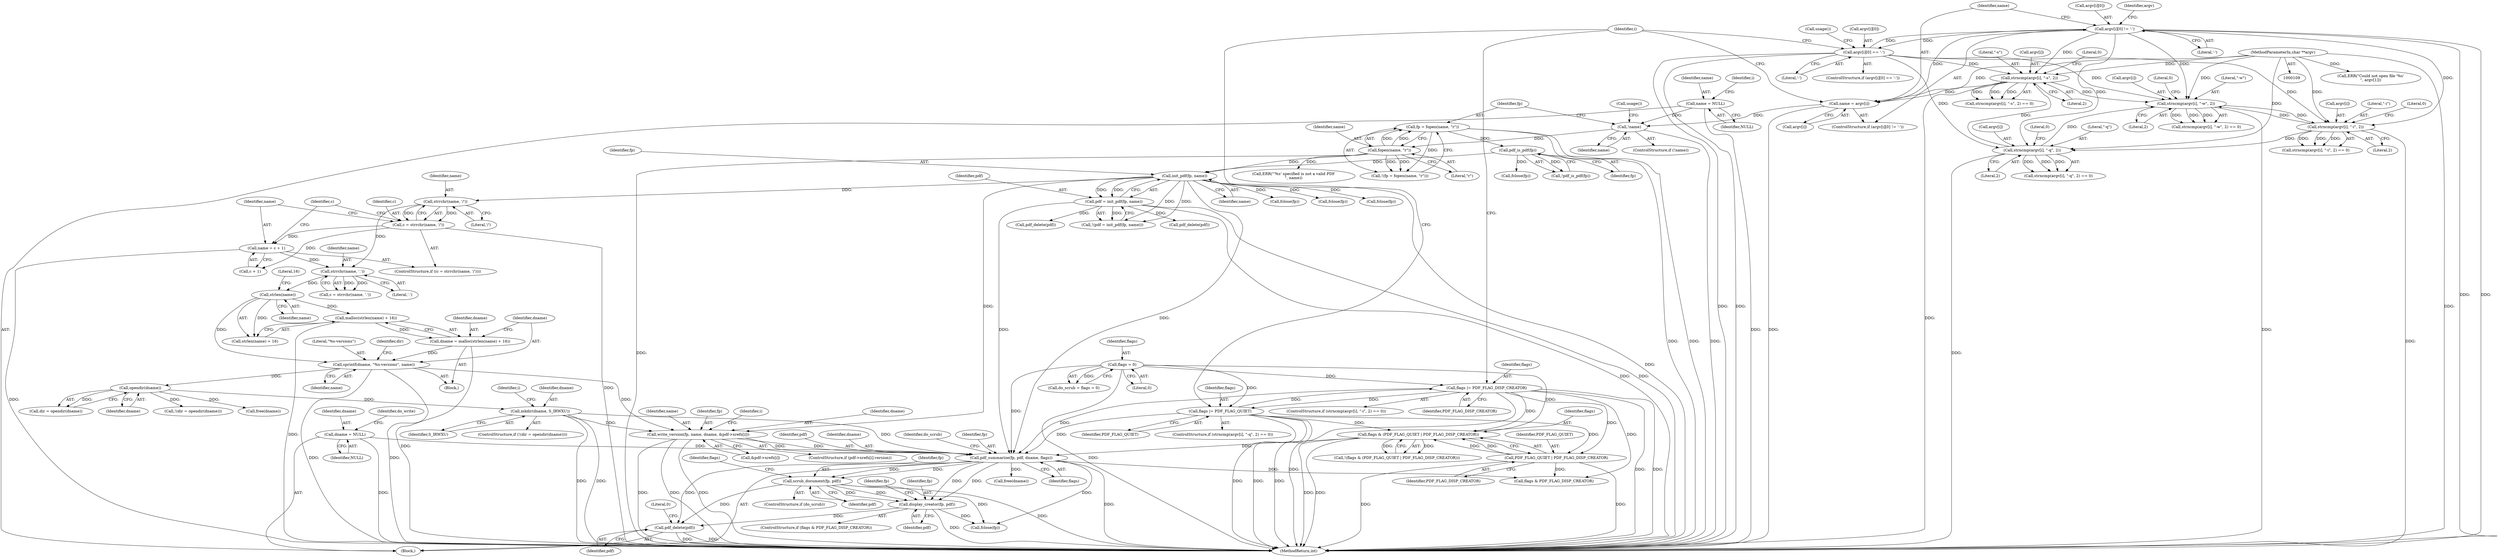 digraph "0_pdfresurrect_0c4120fffa3dffe97b95c486a120eded82afe8a6@API" {
"1000434" [label="(Call,pdf_delete(pdf))"];
"1000420" [label="(Call,scrub_document(fp, pdf))"];
"1000413" [label="(Call,pdf_summarize(fp, pdf, dname, flags))"];
"1000403" [label="(Call,write_version(fp, name, dname, &pdf->xrefs[i]))"];
"1000262" [label="(Call,init_pdf(fp, name))"];
"1000247" [label="(Call,pdf_is_pdf(fp))"];
"1000230" [label="(Call,fp = fopen(name, \"r\"))"];
"1000232" [label="(Call,fopen(name, \"r\"))"];
"1000225" [label="(Call,!name)"];
"1000209" [label="(Call,name = argv[i])"];
"1000190" [label="(Call,strncmp(argv[i], \"-s\", 2))"];
"1000177" [label="(Call,strncmp(argv[i], \"-q\", 2))"];
"1000216" [label="(Call,argv[i][0] == '-')"];
"1000202" [label="(Call,argv[i][0] != '-')"];
"1000164" [label="(Call,strncmp(argv[i], \"-i\", 2))"];
"1000151" [label="(Call,strncmp(argv[i], \"-w\", 2))"];
"1000111" [label="(MethodParameterIn,char **argv)"];
"1000136" [label="(Call,name = NULL)"];
"1000356" [label="(Call,sprintf(dname, \"%s-versions\", name))"];
"1000349" [label="(Call,dname = malloc(strlen(name) + 16))"];
"1000351" [label="(Call,malloc(strlen(name) + 16))"];
"1000353" [label="(Call,strlen(name))"];
"1000342" [label="(Call,strrchr(name, '.'))"];
"1000331" [label="(Call,strrchr(name, '/'))"];
"1000334" [label="(Call,name = c + 1)"];
"1000329" [label="(Call,c = strrchr(name, '/'))"];
"1000366" [label="(Call,mkdir(dname, S_IRWXU))"];
"1000364" [label="(Call,opendir(dname))"];
"1000260" [label="(Call,pdf = init_pdf(fp, name))"];
"1000322" [label="(Call,dname = NULL)"];
"1000171" [label="(Call,flags |= PDF_FLAG_DISP_CREATOR)"];
"1000184" [label="(Call,flags |= PDF_FLAG_QUIET)"];
"1000133" [label="(Call,flags = 0)"];
"1000303" [label="(Call,flags & (PDF_FLAG_QUIET | PDF_FLAG_DISP_CREATOR))"];
"1000305" [label="(Call,PDF_FLAG_QUIET | PDF_FLAG_DISP_CREATOR)"];
"1000427" [label="(Call,display_creator(fp, pdf))"];
"1000334" [label="(Call,name = c + 1)"];
"1000219" [label="(Identifier,argv)"];
"1000253" [label="(Call,fclose(fp))"];
"1000264" [label="(Identifier,name)"];
"1000211" [label="(Call,argv[i])"];
"1000246" [label="(Call,!pdf_is_pdf(fp))"];
"1000336" [label="(Call,c + 1)"];
"1000202" [label="(Call,argv[i][0] != '-')"];
"1000216" [label="(Call,argv[i][0] == '-')"];
"1000208" [label="(Literal,'-')"];
"1000422" [label="(Identifier,pdf)"];
"1000418" [label="(ControlStructure,if (do_scrub))"];
"1000333" [label="(Literal,'/')"];
"1000358" [label="(Literal,\"%s-versions\")"];
"1000224" [label="(ControlStructure,if (!name))"];
"1000263" [label="(Identifier,fp)"];
"1000201" [label="(ControlStructure,if (argv[i][0] != '-'))"];
"1000324" [label="(Identifier,NULL)"];
"1000431" [label="(Identifier,fp)"];
"1000435" [label="(Identifier,pdf)"];
"1000210" [label="(Identifier,name)"];
"1000427" [label="(Call,display_creator(fp, pdf))"];
"1000134" [label="(Identifier,flags)"];
"1000155" [label="(Literal,\"-w\")"];
"1000404" [label="(Identifier,fp)"];
"1000302" [label="(Call,!(flags & (PDF_FLAG_QUIET | PDF_FLAG_DISP_CREATOR)))"];
"1000209" [label="(Call,name = argv[i])"];
"1000332" [label="(Identifier,name)"];
"1000177" [label="(Call,strncmp(argv[i], \"-q\", 2))"];
"1000231" [label="(Identifier,fp)"];
"1000225" [label="(Call,!name)"];
"1000138" [label="(Identifier,NULL)"];
"1000331" [label="(Call,strrchr(name, '/'))"];
"1000342" [label="(Call,strrchr(name, '.'))"];
"1000343" [label="(Identifier,name)"];
"1000361" [label="(Call,!(dir = opendir(dname)))"];
"1000112" [label="(Block,)"];
"1000250" [label="(Call,ERR(\"'%s' specified is not a valid PDF\n\", name))"];
"1000195" [label="(Literal,2)"];
"1000151" [label="(Call,strncmp(argv[i], \"-w\", 2))"];
"1000357" [label="(Identifier,dname)"];
"1000306" [label="(Identifier,PDF_FLAG_QUIET)"];
"1000322" [label="(Call,dname = NULL)"];
"1000169" [label="(Literal,2)"];
"1000432" [label="(Call,free(dname))"];
"1000368" [label="(Identifier,S_IRWXU)"];
"1000172" [label="(Identifier,flags)"];
"1000366" [label="(Call,mkdir(dname, S_IRWXU))"];
"1000394" [label="(Identifier,i)"];
"1000173" [label="(Identifier,PDF_FLAG_DISP_CREATOR)"];
"1000226" [label="(Identifier,name)"];
"1000186" [label="(Identifier,PDF_FLAG_QUIET)"];
"1000176" [label="(Call,strncmp(argv[i], \"-q\", 2) == 0)"];
"1000352" [label="(Call,strlen(name) + 16)"];
"1000248" [label="(Identifier,fp)"];
"1000354" [label="(Identifier,name)"];
"1000136" [label="(Call,name = NULL)"];
"1000133" [label="(Call,flags = 0)"];
"1000184" [label="(Call,flags |= PDF_FLAG_QUIET)"];
"1000428" [label="(Identifier,fp)"];
"1000416" [label="(Identifier,dname)"];
"1000259" [label="(Call,!(pdf = init_pdf(fp, name)))"];
"1000318" [label="(Call,pdf_delete(pdf))"];
"1000351" [label="(Call,malloc(strlen(name) + 16))"];
"1000305" [label="(Call,PDF_FLAG_QUIET | PDF_FLAG_DISP_CREATOR)"];
"1000194" [label="(Literal,\"-s\")"];
"1000353" [label="(Call,strlen(name))"];
"1000367" [label="(Identifier,dname)"];
"1000335" [label="(Identifier,name)"];
"1000217" [label="(Call,argv[i][0])"];
"1000350" [label="(Identifier,dname)"];
"1000183" [label="(Literal,0)"];
"1000232" [label="(Call,fopen(name, \"r\"))"];
"1000111" [label="(MethodParameterIn,char **argv)"];
"1000165" [label="(Call,argv[i])"];
"1000323" [label="(Identifier,dname)"];
"1000307" [label="(Identifier,PDF_FLAG_DISP_CREATOR)"];
"1000423" [label="(ControlStructure,if (flags & PDF_FLAG_DISP_CREATOR))"];
"1000162" [label="(ControlStructure,if (strncmp(argv[i], \"-i\", 2) == 0))"];
"1000419" [label="(Identifier,do_scrub)"];
"1000266" [label="(Call,fclose(fp))"];
"1000328" [label="(ControlStructure,if ((c = strrchr(name, '/'))))"];
"1000379" [label="(Call,pdf_delete(pdf))"];
"1000156" [label="(Literal,2)"];
"1000363" [label="(Identifier,dir)"];
"1000420" [label="(Call,scrub_document(fp, pdf))"];
"1000434" [label="(Call,pdf_delete(pdf))"];
"1000171" [label="(Call,flags |= PDF_FLAG_DISP_CREATOR)"];
"1000326" [label="(Identifier,do_write)"];
"1000247" [label="(Call,pdf_is_pdf(fp))"];
"1000189" [label="(Call,strncmp(argv[i], \"-s\", 2) == 0)"];
"1000303" [label="(Call,flags & (PDF_FLAG_QUIET | PDF_FLAG_DISP_CREATOR))"];
"1000414" [label="(Identifier,fp)"];
"1000260" [label="(Call,pdf = init_pdf(fp, name))"];
"1000147" [label="(Identifier,i)"];
"1000141" [label="(Identifier,i)"];
"1000215" [label="(ControlStructure,if (argv[i][0] == '-'))"];
"1000150" [label="(Call,strncmp(argv[i], \"-w\", 2) == 0)"];
"1000168" [label="(Literal,\"-i\")"];
"1000222" [label="(Literal,'-')"];
"1000355" [label="(Literal,16)"];
"1000373" [label="(Call,fclose(fp))"];
"1000340" [label="(Call,c = strrchr(name, '.'))"];
"1000430" [label="(Call,fclose(fp))"];
"1000417" [label="(Identifier,flags)"];
"1000227" [label="(Call,usage())"];
"1000191" [label="(Call,argv[i])"];
"1000344" [label="(Literal,'.')"];
"1000190" [label="(Call,strncmp(argv[i], \"-s\", 2))"];
"1000152" [label="(Call,argv[i])"];
"1000327" [label="(Block,)"];
"1000425" [label="(Identifier,flags)"];
"1000164" [label="(Call,strncmp(argv[i], \"-i\", 2))"];
"1000377" [label="(Call,free(dname))"];
"1000360" [label="(ControlStructure,if (!(dir = opendir(dname))))"];
"1000137" [label="(Identifier,name)"];
"1000316" [label="(Call,fclose(fp))"];
"1000362" [label="(Call,dir = opendir(dname))"];
"1000424" [label="(Call,flags & PDF_FLAG_DISP_CREATOR)"];
"1000403" [label="(Call,write_version(fp, name, dname, &pdf->xrefs[i]))"];
"1000406" [label="(Identifier,dname)"];
"1000341" [label="(Identifier,c)"];
"1000386" [label="(Identifier,i)"];
"1000170" [label="(Literal,0)"];
"1000175" [label="(ControlStructure,if (strncmp(argv[i], \"-q\", 2) == 0))"];
"1000359" [label="(Identifier,name)"];
"1000438" [label="(MethodReturn,int)"];
"1000163" [label="(Call,strncmp(argv[i], \"-i\", 2) == 0)"];
"1000349" [label="(Call,dname = malloc(strlen(name) + 16))"];
"1000203" [label="(Call,argv[i][0])"];
"1000437" [label="(Literal,0)"];
"1000356" [label="(Call,sprintf(dname, \"%s-versions\", name))"];
"1000230" [label="(Call,fp = fopen(name, \"r\"))"];
"1000262" [label="(Call,init_pdf(fp, name))"];
"1000395" [label="(ControlStructure,if (pdf->xrefs[i].version))"];
"1000364" [label="(Call,opendir(dname))"];
"1000157" [label="(Literal,0)"];
"1000413" [label="(Call,pdf_summarize(fp, pdf, dname, flags))"];
"1000185" [label="(Identifier,flags)"];
"1000236" [label="(Call,ERR(\"Could not open file '%s'\n\", argv[1]))"];
"1000407" [label="(Call,&pdf->xrefs[i])"];
"1000181" [label="(Literal,\"-q\")"];
"1000233" [label="(Identifier,name)"];
"1000135" [label="(Literal,0)"];
"1000429" [label="(Identifier,pdf)"];
"1000415" [label="(Identifier,pdf)"];
"1000304" [label="(Identifier,flags)"];
"1000421" [label="(Identifier,fp)"];
"1000196" [label="(Literal,0)"];
"1000223" [label="(Call,usage())"];
"1000329" [label="(Call,c = strrchr(name, '/'))"];
"1000365" [label="(Identifier,dname)"];
"1000330" [label="(Identifier,c)"];
"1000178" [label="(Call,argv[i])"];
"1000405" [label="(Identifier,name)"];
"1000261" [label="(Identifier,pdf)"];
"1000131" [label="(Call,do_scrub = flags = 0)"];
"1000234" [label="(Literal,\"r\")"];
"1000182" [label="(Literal,2)"];
"1000229" [label="(Call,!(fp = fopen(name, \"r\")))"];
"1000434" -> "1000112"  [label="AST: "];
"1000434" -> "1000435"  [label="CFG: "];
"1000435" -> "1000434"  [label="AST: "];
"1000437" -> "1000434"  [label="CFG: "];
"1000434" -> "1000438"  [label="DDG: "];
"1000434" -> "1000438"  [label="DDG: "];
"1000420" -> "1000434"  [label="DDG: "];
"1000413" -> "1000434"  [label="DDG: "];
"1000427" -> "1000434"  [label="DDG: "];
"1000420" -> "1000418"  [label="AST: "];
"1000420" -> "1000422"  [label="CFG: "];
"1000421" -> "1000420"  [label="AST: "];
"1000422" -> "1000420"  [label="AST: "];
"1000425" -> "1000420"  [label="CFG: "];
"1000420" -> "1000438"  [label="DDG: "];
"1000413" -> "1000420"  [label="DDG: "];
"1000413" -> "1000420"  [label="DDG: "];
"1000420" -> "1000427"  [label="DDG: "];
"1000420" -> "1000427"  [label="DDG: "];
"1000420" -> "1000430"  [label="DDG: "];
"1000413" -> "1000112"  [label="AST: "];
"1000413" -> "1000417"  [label="CFG: "];
"1000414" -> "1000413"  [label="AST: "];
"1000415" -> "1000413"  [label="AST: "];
"1000416" -> "1000413"  [label="AST: "];
"1000417" -> "1000413"  [label="AST: "];
"1000419" -> "1000413"  [label="CFG: "];
"1000413" -> "1000438"  [label="DDG: "];
"1000403" -> "1000413"  [label="DDG: "];
"1000403" -> "1000413"  [label="DDG: "];
"1000262" -> "1000413"  [label="DDG: "];
"1000260" -> "1000413"  [label="DDG: "];
"1000366" -> "1000413"  [label="DDG: "];
"1000322" -> "1000413"  [label="DDG: "];
"1000171" -> "1000413"  [label="DDG: "];
"1000184" -> "1000413"  [label="DDG: "];
"1000303" -> "1000413"  [label="DDG: "];
"1000133" -> "1000413"  [label="DDG: "];
"1000413" -> "1000424"  [label="DDG: "];
"1000413" -> "1000427"  [label="DDG: "];
"1000413" -> "1000427"  [label="DDG: "];
"1000413" -> "1000430"  [label="DDG: "];
"1000413" -> "1000432"  [label="DDG: "];
"1000403" -> "1000395"  [label="AST: "];
"1000403" -> "1000407"  [label="CFG: "];
"1000404" -> "1000403"  [label="AST: "];
"1000405" -> "1000403"  [label="AST: "];
"1000406" -> "1000403"  [label="AST: "];
"1000407" -> "1000403"  [label="AST: "];
"1000394" -> "1000403"  [label="CFG: "];
"1000403" -> "1000438"  [label="DDG: "];
"1000403" -> "1000438"  [label="DDG: "];
"1000403" -> "1000438"  [label="DDG: "];
"1000262" -> "1000403"  [label="DDG: "];
"1000356" -> "1000403"  [label="DDG: "];
"1000366" -> "1000403"  [label="DDG: "];
"1000262" -> "1000260"  [label="AST: "];
"1000262" -> "1000264"  [label="CFG: "];
"1000263" -> "1000262"  [label="AST: "];
"1000264" -> "1000262"  [label="AST: "];
"1000260" -> "1000262"  [label="CFG: "];
"1000262" -> "1000438"  [label="DDG: "];
"1000262" -> "1000259"  [label="DDG: "];
"1000262" -> "1000259"  [label="DDG: "];
"1000262" -> "1000260"  [label="DDG: "];
"1000262" -> "1000260"  [label="DDG: "];
"1000247" -> "1000262"  [label="DDG: "];
"1000232" -> "1000262"  [label="DDG: "];
"1000262" -> "1000266"  [label="DDG: "];
"1000262" -> "1000316"  [label="DDG: "];
"1000262" -> "1000331"  [label="DDG: "];
"1000262" -> "1000373"  [label="DDG: "];
"1000247" -> "1000246"  [label="AST: "];
"1000247" -> "1000248"  [label="CFG: "];
"1000248" -> "1000247"  [label="AST: "];
"1000246" -> "1000247"  [label="CFG: "];
"1000247" -> "1000246"  [label="DDG: "];
"1000230" -> "1000247"  [label="DDG: "];
"1000247" -> "1000253"  [label="DDG: "];
"1000230" -> "1000229"  [label="AST: "];
"1000230" -> "1000232"  [label="CFG: "];
"1000231" -> "1000230"  [label="AST: "];
"1000232" -> "1000230"  [label="AST: "];
"1000229" -> "1000230"  [label="CFG: "];
"1000230" -> "1000438"  [label="DDG: "];
"1000230" -> "1000438"  [label="DDG: "];
"1000230" -> "1000229"  [label="DDG: "];
"1000232" -> "1000230"  [label="DDG: "];
"1000232" -> "1000230"  [label="DDG: "];
"1000232" -> "1000234"  [label="CFG: "];
"1000233" -> "1000232"  [label="AST: "];
"1000234" -> "1000232"  [label="AST: "];
"1000232" -> "1000438"  [label="DDG: "];
"1000232" -> "1000229"  [label="DDG: "];
"1000232" -> "1000229"  [label="DDG: "];
"1000225" -> "1000232"  [label="DDG: "];
"1000232" -> "1000250"  [label="DDG: "];
"1000225" -> "1000224"  [label="AST: "];
"1000225" -> "1000226"  [label="CFG: "];
"1000226" -> "1000225"  [label="AST: "];
"1000227" -> "1000225"  [label="CFG: "];
"1000231" -> "1000225"  [label="CFG: "];
"1000225" -> "1000438"  [label="DDG: "];
"1000209" -> "1000225"  [label="DDG: "];
"1000136" -> "1000225"  [label="DDG: "];
"1000209" -> "1000201"  [label="AST: "];
"1000209" -> "1000211"  [label="CFG: "];
"1000210" -> "1000209"  [label="AST: "];
"1000211" -> "1000209"  [label="AST: "];
"1000147" -> "1000209"  [label="CFG: "];
"1000209" -> "1000438"  [label="DDG: "];
"1000190" -> "1000209"  [label="DDG: "];
"1000202" -> "1000209"  [label="DDG: "];
"1000111" -> "1000209"  [label="DDG: "];
"1000190" -> "1000189"  [label="AST: "];
"1000190" -> "1000195"  [label="CFG: "];
"1000191" -> "1000190"  [label="AST: "];
"1000194" -> "1000190"  [label="AST: "];
"1000195" -> "1000190"  [label="AST: "];
"1000196" -> "1000190"  [label="CFG: "];
"1000190" -> "1000438"  [label="DDG: "];
"1000190" -> "1000151"  [label="DDG: "];
"1000190" -> "1000189"  [label="DDG: "];
"1000190" -> "1000189"  [label="DDG: "];
"1000190" -> "1000189"  [label="DDG: "];
"1000177" -> "1000190"  [label="DDG: "];
"1000216" -> "1000190"  [label="DDG: "];
"1000202" -> "1000190"  [label="DDG: "];
"1000111" -> "1000190"  [label="DDG: "];
"1000177" -> "1000176"  [label="AST: "];
"1000177" -> "1000182"  [label="CFG: "];
"1000178" -> "1000177"  [label="AST: "];
"1000181" -> "1000177"  [label="AST: "];
"1000182" -> "1000177"  [label="AST: "];
"1000183" -> "1000177"  [label="CFG: "];
"1000177" -> "1000438"  [label="DDG: "];
"1000177" -> "1000151"  [label="DDG: "];
"1000177" -> "1000176"  [label="DDG: "];
"1000177" -> "1000176"  [label="DDG: "];
"1000177" -> "1000176"  [label="DDG: "];
"1000216" -> "1000177"  [label="DDG: "];
"1000202" -> "1000177"  [label="DDG: "];
"1000164" -> "1000177"  [label="DDG: "];
"1000111" -> "1000177"  [label="DDG: "];
"1000216" -> "1000215"  [label="AST: "];
"1000216" -> "1000222"  [label="CFG: "];
"1000217" -> "1000216"  [label="AST: "];
"1000222" -> "1000216"  [label="AST: "];
"1000223" -> "1000216"  [label="CFG: "];
"1000147" -> "1000216"  [label="CFG: "];
"1000216" -> "1000438"  [label="DDG: "];
"1000216" -> "1000438"  [label="DDG: "];
"1000216" -> "1000151"  [label="DDG: "];
"1000216" -> "1000164"  [label="DDG: "];
"1000216" -> "1000202"  [label="DDG: "];
"1000202" -> "1000216"  [label="DDG: "];
"1000202" -> "1000201"  [label="AST: "];
"1000202" -> "1000208"  [label="CFG: "];
"1000203" -> "1000202"  [label="AST: "];
"1000208" -> "1000202"  [label="AST: "];
"1000210" -> "1000202"  [label="CFG: "];
"1000219" -> "1000202"  [label="CFG: "];
"1000202" -> "1000438"  [label="DDG: "];
"1000202" -> "1000438"  [label="DDG: "];
"1000202" -> "1000151"  [label="DDG: "];
"1000202" -> "1000164"  [label="DDG: "];
"1000164" -> "1000163"  [label="AST: "];
"1000164" -> "1000169"  [label="CFG: "];
"1000165" -> "1000164"  [label="AST: "];
"1000168" -> "1000164"  [label="AST: "];
"1000169" -> "1000164"  [label="AST: "];
"1000170" -> "1000164"  [label="CFG: "];
"1000164" -> "1000438"  [label="DDG: "];
"1000164" -> "1000151"  [label="DDG: "];
"1000164" -> "1000163"  [label="DDG: "];
"1000164" -> "1000163"  [label="DDG: "];
"1000164" -> "1000163"  [label="DDG: "];
"1000151" -> "1000164"  [label="DDG: "];
"1000111" -> "1000164"  [label="DDG: "];
"1000151" -> "1000150"  [label="AST: "];
"1000151" -> "1000156"  [label="CFG: "];
"1000152" -> "1000151"  [label="AST: "];
"1000155" -> "1000151"  [label="AST: "];
"1000156" -> "1000151"  [label="AST: "];
"1000157" -> "1000151"  [label="CFG: "];
"1000151" -> "1000438"  [label="DDG: "];
"1000151" -> "1000150"  [label="DDG: "];
"1000151" -> "1000150"  [label="DDG: "];
"1000151" -> "1000150"  [label="DDG: "];
"1000111" -> "1000151"  [label="DDG: "];
"1000111" -> "1000109"  [label="AST: "];
"1000111" -> "1000438"  [label="DDG: "];
"1000111" -> "1000236"  [label="DDG: "];
"1000136" -> "1000112"  [label="AST: "];
"1000136" -> "1000138"  [label="CFG: "];
"1000137" -> "1000136"  [label="AST: "];
"1000138" -> "1000136"  [label="AST: "];
"1000141" -> "1000136"  [label="CFG: "];
"1000136" -> "1000438"  [label="DDG: "];
"1000356" -> "1000327"  [label="AST: "];
"1000356" -> "1000359"  [label="CFG: "];
"1000357" -> "1000356"  [label="AST: "];
"1000358" -> "1000356"  [label="AST: "];
"1000359" -> "1000356"  [label="AST: "];
"1000363" -> "1000356"  [label="CFG: "];
"1000356" -> "1000438"  [label="DDG: "];
"1000356" -> "1000438"  [label="DDG: "];
"1000349" -> "1000356"  [label="DDG: "];
"1000353" -> "1000356"  [label="DDG: "];
"1000356" -> "1000364"  [label="DDG: "];
"1000349" -> "1000327"  [label="AST: "];
"1000349" -> "1000351"  [label="CFG: "];
"1000350" -> "1000349"  [label="AST: "];
"1000351" -> "1000349"  [label="AST: "];
"1000357" -> "1000349"  [label="CFG: "];
"1000349" -> "1000438"  [label="DDG: "];
"1000351" -> "1000349"  [label="DDG: "];
"1000351" -> "1000352"  [label="CFG: "];
"1000352" -> "1000351"  [label="AST: "];
"1000351" -> "1000438"  [label="DDG: "];
"1000353" -> "1000351"  [label="DDG: "];
"1000353" -> "1000352"  [label="AST: "];
"1000353" -> "1000354"  [label="CFG: "];
"1000354" -> "1000353"  [label="AST: "];
"1000355" -> "1000353"  [label="CFG: "];
"1000353" -> "1000352"  [label="DDG: "];
"1000342" -> "1000353"  [label="DDG: "];
"1000342" -> "1000340"  [label="AST: "];
"1000342" -> "1000344"  [label="CFG: "];
"1000343" -> "1000342"  [label="AST: "];
"1000344" -> "1000342"  [label="AST: "];
"1000340" -> "1000342"  [label="CFG: "];
"1000342" -> "1000340"  [label="DDG: "];
"1000342" -> "1000340"  [label="DDG: "];
"1000331" -> "1000342"  [label="DDG: "];
"1000334" -> "1000342"  [label="DDG: "];
"1000331" -> "1000329"  [label="AST: "];
"1000331" -> "1000333"  [label="CFG: "];
"1000332" -> "1000331"  [label="AST: "];
"1000333" -> "1000331"  [label="AST: "];
"1000329" -> "1000331"  [label="CFG: "];
"1000331" -> "1000329"  [label="DDG: "];
"1000331" -> "1000329"  [label="DDG: "];
"1000334" -> "1000328"  [label="AST: "];
"1000334" -> "1000336"  [label="CFG: "];
"1000335" -> "1000334"  [label="AST: "];
"1000336" -> "1000334"  [label="AST: "];
"1000341" -> "1000334"  [label="CFG: "];
"1000334" -> "1000438"  [label="DDG: "];
"1000329" -> "1000334"  [label="DDG: "];
"1000329" -> "1000328"  [label="AST: "];
"1000330" -> "1000329"  [label="AST: "];
"1000335" -> "1000329"  [label="CFG: "];
"1000341" -> "1000329"  [label="CFG: "];
"1000329" -> "1000438"  [label="DDG: "];
"1000329" -> "1000336"  [label="DDG: "];
"1000366" -> "1000360"  [label="AST: "];
"1000366" -> "1000368"  [label="CFG: "];
"1000367" -> "1000366"  [label="AST: "];
"1000368" -> "1000366"  [label="AST: "];
"1000386" -> "1000366"  [label="CFG: "];
"1000366" -> "1000438"  [label="DDG: "];
"1000366" -> "1000438"  [label="DDG: "];
"1000364" -> "1000366"  [label="DDG: "];
"1000364" -> "1000362"  [label="AST: "];
"1000364" -> "1000365"  [label="CFG: "];
"1000365" -> "1000364"  [label="AST: "];
"1000362" -> "1000364"  [label="CFG: "];
"1000364" -> "1000361"  [label="DDG: "];
"1000364" -> "1000362"  [label="DDG: "];
"1000364" -> "1000377"  [label="DDG: "];
"1000260" -> "1000259"  [label="AST: "];
"1000261" -> "1000260"  [label="AST: "];
"1000259" -> "1000260"  [label="CFG: "];
"1000260" -> "1000438"  [label="DDG: "];
"1000260" -> "1000438"  [label="DDG: "];
"1000260" -> "1000259"  [label="DDG: "];
"1000260" -> "1000318"  [label="DDG: "];
"1000260" -> "1000379"  [label="DDG: "];
"1000322" -> "1000112"  [label="AST: "];
"1000322" -> "1000324"  [label="CFG: "];
"1000323" -> "1000322"  [label="AST: "];
"1000324" -> "1000322"  [label="AST: "];
"1000326" -> "1000322"  [label="CFG: "];
"1000322" -> "1000438"  [label="DDG: "];
"1000171" -> "1000162"  [label="AST: "];
"1000171" -> "1000173"  [label="CFG: "];
"1000172" -> "1000171"  [label="AST: "];
"1000173" -> "1000171"  [label="AST: "];
"1000147" -> "1000171"  [label="CFG: "];
"1000171" -> "1000438"  [label="DDG: "];
"1000171" -> "1000438"  [label="DDG: "];
"1000171" -> "1000438"  [label="DDG: "];
"1000184" -> "1000171"  [label="DDG: "];
"1000133" -> "1000171"  [label="DDG: "];
"1000171" -> "1000184"  [label="DDG: "];
"1000171" -> "1000303"  [label="DDG: "];
"1000171" -> "1000305"  [label="DDG: "];
"1000171" -> "1000424"  [label="DDG: "];
"1000184" -> "1000175"  [label="AST: "];
"1000184" -> "1000186"  [label="CFG: "];
"1000185" -> "1000184"  [label="AST: "];
"1000186" -> "1000184"  [label="AST: "];
"1000147" -> "1000184"  [label="CFG: "];
"1000184" -> "1000438"  [label="DDG: "];
"1000184" -> "1000438"  [label="DDG: "];
"1000184" -> "1000438"  [label="DDG: "];
"1000133" -> "1000184"  [label="DDG: "];
"1000184" -> "1000303"  [label="DDG: "];
"1000184" -> "1000305"  [label="DDG: "];
"1000133" -> "1000131"  [label="AST: "];
"1000133" -> "1000135"  [label="CFG: "];
"1000134" -> "1000133"  [label="AST: "];
"1000135" -> "1000133"  [label="AST: "];
"1000131" -> "1000133"  [label="CFG: "];
"1000133" -> "1000438"  [label="DDG: "];
"1000133" -> "1000131"  [label="DDG: "];
"1000133" -> "1000303"  [label="DDG: "];
"1000303" -> "1000302"  [label="AST: "];
"1000303" -> "1000305"  [label="CFG: "];
"1000304" -> "1000303"  [label="AST: "];
"1000305" -> "1000303"  [label="AST: "];
"1000302" -> "1000303"  [label="CFG: "];
"1000303" -> "1000438"  [label="DDG: "];
"1000303" -> "1000438"  [label="DDG: "];
"1000303" -> "1000302"  [label="DDG: "];
"1000303" -> "1000302"  [label="DDG: "];
"1000305" -> "1000303"  [label="DDG: "];
"1000305" -> "1000303"  [label="DDG: "];
"1000305" -> "1000307"  [label="CFG: "];
"1000306" -> "1000305"  [label="AST: "];
"1000307" -> "1000305"  [label="AST: "];
"1000305" -> "1000438"  [label="DDG: "];
"1000305" -> "1000438"  [label="DDG: "];
"1000305" -> "1000424"  [label="DDG: "];
"1000427" -> "1000423"  [label="AST: "];
"1000427" -> "1000429"  [label="CFG: "];
"1000428" -> "1000427"  [label="AST: "];
"1000429" -> "1000427"  [label="AST: "];
"1000431" -> "1000427"  [label="CFG: "];
"1000427" -> "1000438"  [label="DDG: "];
"1000427" -> "1000430"  [label="DDG: "];
}
